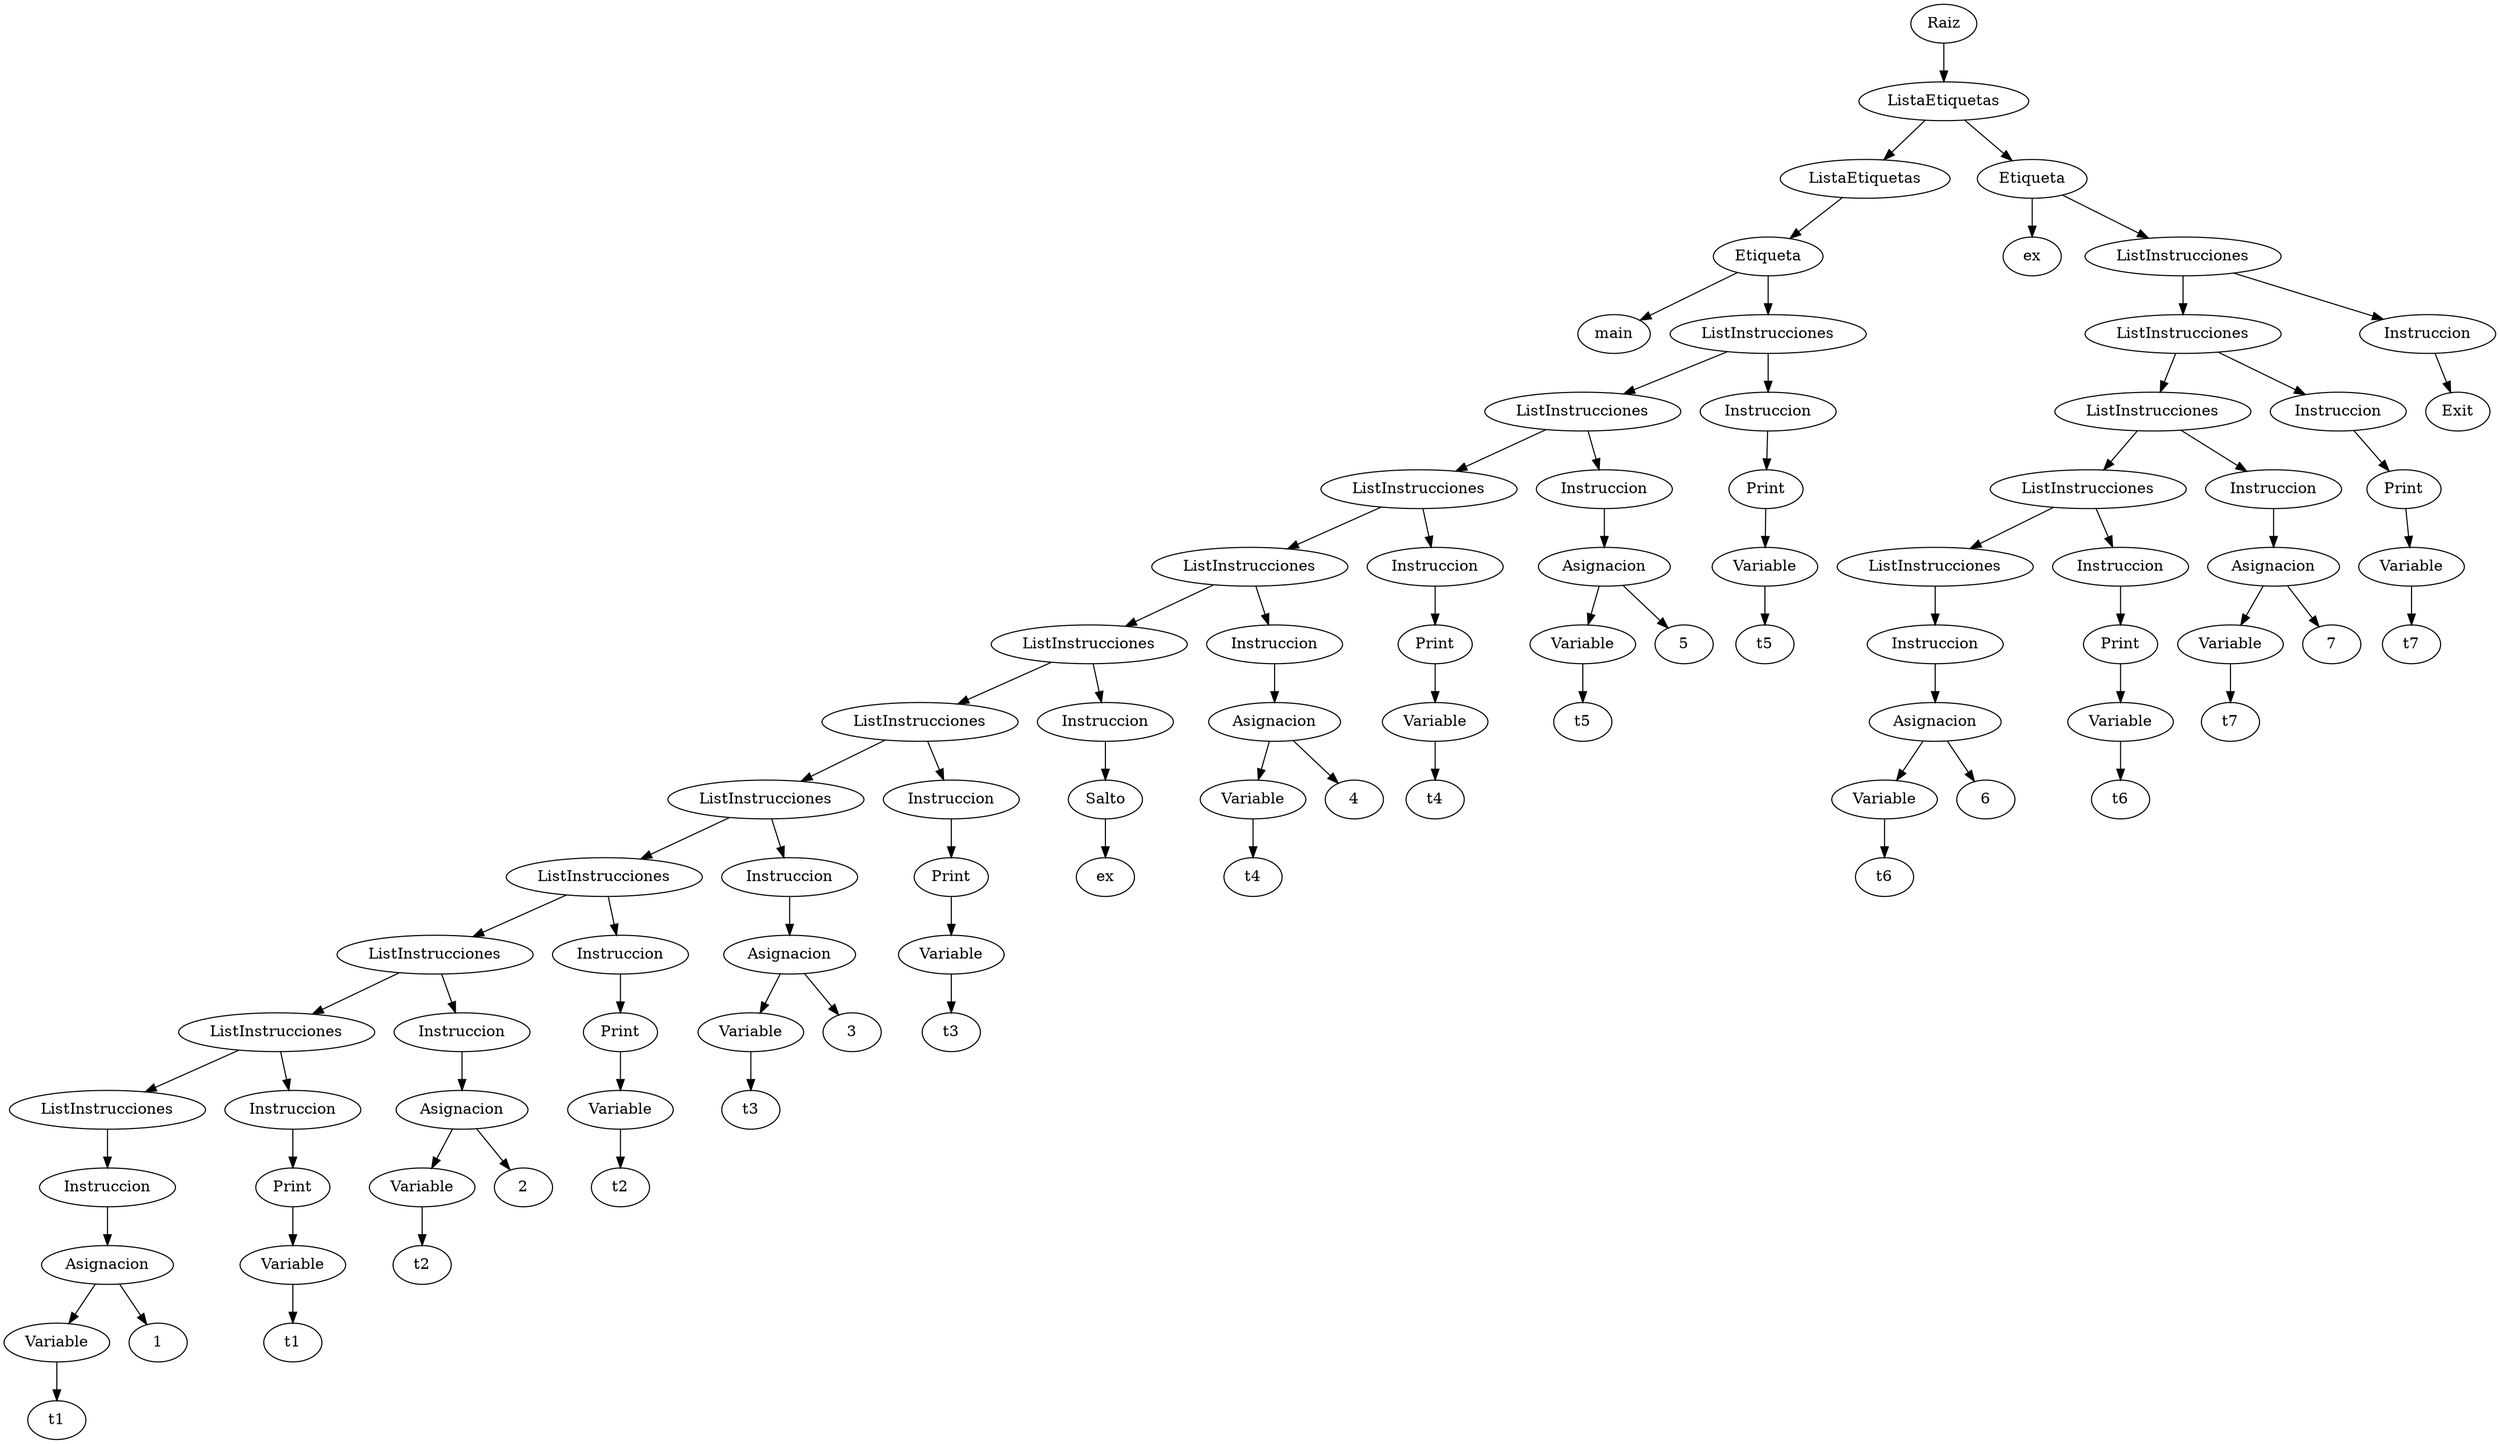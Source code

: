 digraph arbolAST{
Raiz90 [label="Raiz"];
ListaEtiquetas89 [label="ListaEtiquetas"];
ListaEtiquetas61 [label="ListaEtiquetas"];
Etiqueta59 [label="Etiqueta"];
ID60 [label="main"];
ListInstrucciones58 [label="ListInstrucciones"];
ListInstrucciones53 [label="ListInstrucciones"];
ListInstrucciones47 [label="ListInstrucciones"];
ListInstrucciones42 [label="ListInstrucciones"];
ListInstrucciones36 [label="ListInstrucciones"];
ListInstrucciones32 [label="ListInstrucciones"];
ListInstrucciones27 [label="ListInstrucciones"];
ListInstrucciones21 [label="ListInstrucciones"];
ListInstrucciones16 [label="ListInstrucciones"];
ListInstrucciones10 [label="ListInstrucciones"];
ListInstrucciones5 [label="ListInstrucciones"];
Instruccion4 [label="Instruccion"];
Asignacion3 [label="Asignacion"];
Variable0 [label="Variable"];
ID1 [label="t1"];
Entero2 [label="1"];
Instruccion9 [label="Instruccion"];
Print8 [label="Print"];
Variable6 [label="Variable"];
ID7 [label="t1"];
Instruccion15 [label="Instruccion"];
Asignacion14 [label="Asignacion"];
Variable11 [label="Variable"];
ID12 [label="t2"];
Entero13 [label="2"];
Instruccion20 [label="Instruccion"];
Print19 [label="Print"];
Variable17 [label="Variable"];
ID18 [label="t2"];
Instruccion26 [label="Instruccion"];
Asignacion25 [label="Asignacion"];
Variable22 [label="Variable"];
ID23 [label="t3"];
Entero24 [label="3"];
Instruccion31 [label="Instruccion"];
Print30 [label="Print"];
Variable28 [label="Variable"];
ID29 [label="t3"];
Instruccion35 [label="Instruccion"];
Salto33 [label="Salto"];
ID34 [label="ex"];
Instruccion41 [label="Instruccion"];
Asignacion40 [label="Asignacion"];
Variable37 [label="Variable"];
ID38 [label="t4"];
Entero39 [label="4"];
Instruccion46 [label="Instruccion"];
Print45 [label="Print"];
Variable43 [label="Variable"];
ID44 [label="t4"];
Instruccion52 [label="Instruccion"];
Asignacion51 [label="Asignacion"];
Variable48 [label="Variable"];
ID49 [label="t5"];
Entero50 [label="5"];
Instruccion57 [label="Instruccion"];
Print56 [label="Print"];
Variable54 [label="Variable"];
ID55 [label="t5"];
Etiqueta87 [label="Etiqueta"];
ID88 [label="ex"];
ListInstrucciones86 [label="ListInstrucciones"];
ListInstrucciones83 [label="ListInstrucciones"];
ListInstrucciones78 [label="ListInstrucciones"];
ListInstrucciones72 [label="ListInstrucciones"];
ListInstrucciones67 [label="ListInstrucciones"];
Instruccion66 [label="Instruccion"];
Asignacion65 [label="Asignacion"];
Variable62 [label="Variable"];
ID63 [label="t6"];
Entero64 [label="6"];
Instruccion71 [label="Instruccion"];
Print70 [label="Print"];
Variable68 [label="Variable"];
ID69 [label="t6"];
Instruccion77 [label="Instruccion"];
Asignacion76 [label="Asignacion"];
Variable73 [label="Variable"];
ID74 [label="t7"];
Entero75 [label="7"];
Instruccion82 [label="Instruccion"];
Print81 [label="Print"];
Variable79 [label="Variable"];
ID80 [label="t7"];
Instruccion85 [label="Instruccion"];
Exit84 [label="Exit"];
Etiqueta59->ID60;
Variable0->ID1;
Asignacion3->Variable0;
Asignacion3->Entero2;
Instruccion4->Asignacion3;
ListInstrucciones5->Instruccion4;
ListInstrucciones10->ListInstrucciones5;
Variable6->ID7;
Print8->Variable6;
Instruccion9->Print8;
ListInstrucciones10->Instruccion9;
ListInstrucciones16->ListInstrucciones10;
Variable11->ID12;
Asignacion14->Variable11;
Asignacion14->Entero13;
Instruccion15->Asignacion14;
ListInstrucciones16->Instruccion15;
ListInstrucciones21->ListInstrucciones16;
Variable17->ID18;
Print19->Variable17;
Instruccion20->Print19;
ListInstrucciones21->Instruccion20;
ListInstrucciones27->ListInstrucciones21;
Variable22->ID23;
Asignacion25->Variable22;
Asignacion25->Entero24;
Instruccion26->Asignacion25;
ListInstrucciones27->Instruccion26;
ListInstrucciones32->ListInstrucciones27;
Variable28->ID29;
Print30->Variable28;
Instruccion31->Print30;
ListInstrucciones32->Instruccion31;
ListInstrucciones36->ListInstrucciones32;
Salto33->ID34;
Instruccion35->Salto33;
ListInstrucciones36->Instruccion35;
ListInstrucciones42->ListInstrucciones36;
Variable37->ID38;
Asignacion40->Variable37;
Asignacion40->Entero39;
Instruccion41->Asignacion40;
ListInstrucciones42->Instruccion41;
ListInstrucciones47->ListInstrucciones42;
Variable43->ID44;
Print45->Variable43;
Instruccion46->Print45;
ListInstrucciones47->Instruccion46;
ListInstrucciones53->ListInstrucciones47;
Variable48->ID49;
Asignacion51->Variable48;
Asignacion51->Entero50;
Instruccion52->Asignacion51;
ListInstrucciones53->Instruccion52;
ListInstrucciones58->ListInstrucciones53;
Variable54->ID55;
Print56->Variable54;
Instruccion57->Print56;
ListInstrucciones58->Instruccion57;
Etiqueta59->ListInstrucciones58;
ListaEtiquetas61->Etiqueta59;
ListaEtiquetas89->ListaEtiquetas61;
Etiqueta87->ID88;
Variable62->ID63;
Asignacion65->Variable62;
Asignacion65->Entero64;
Instruccion66->Asignacion65;
ListInstrucciones67->Instruccion66;
ListInstrucciones72->ListInstrucciones67;
Variable68->ID69;
Print70->Variable68;
Instruccion71->Print70;
ListInstrucciones72->Instruccion71;
ListInstrucciones78->ListInstrucciones72;
Variable73->ID74;
Asignacion76->Variable73;
Asignacion76->Entero75;
Instruccion77->Asignacion76;
ListInstrucciones78->Instruccion77;
ListInstrucciones83->ListInstrucciones78;
Variable79->ID80;
Print81->Variable79;
Instruccion82->Print81;
ListInstrucciones83->Instruccion82;
ListInstrucciones86->ListInstrucciones83;
Instruccion85->Exit84;
ListInstrucciones86->Instruccion85;
Etiqueta87->ListInstrucciones86;
ListaEtiquetas89->Etiqueta87;
Raiz90->ListaEtiquetas89;
}
